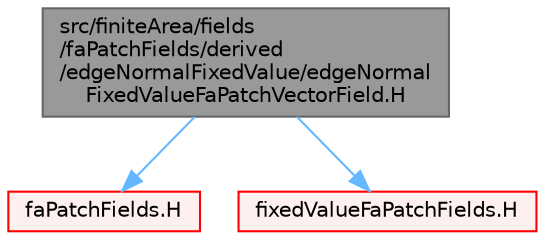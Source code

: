 digraph "src/finiteArea/fields/faPatchFields/derived/edgeNormalFixedValue/edgeNormalFixedValueFaPatchVectorField.H"
{
 // LATEX_PDF_SIZE
  bgcolor="transparent";
  edge [fontname=Helvetica,fontsize=10,labelfontname=Helvetica,labelfontsize=10];
  node [fontname=Helvetica,fontsize=10,shape=box,height=0.2,width=0.4];
  Node1 [id="Node000001",label="src/finiteArea/fields\l/faPatchFields/derived\l/edgeNormalFixedValue/edgeNormal\lFixedValueFaPatchVectorField.H",height=0.2,width=0.4,color="gray40", fillcolor="grey60", style="filled", fontcolor="black",tooltip=" "];
  Node1 -> Node2 [id="edge1_Node000001_Node000002",color="steelblue1",style="solid",tooltip=" "];
  Node2 [id="Node000002",label="faPatchFields.H",height=0.2,width=0.4,color="red", fillcolor="#FFF0F0", style="filled",URL="$faPatchFields_8H.html",tooltip="Declarations for faPatchField types."];
  Node1 -> Node239 [id="edge2_Node000001_Node000239",color="steelblue1",style="solid",tooltip=" "];
  Node239 [id="Node000239",label="fixedValueFaPatchFields.H",height=0.2,width=0.4,color="red", fillcolor="#FFF0F0", style="filled",URL="$fixedValueFaPatchFields_8H.html",tooltip=" "];
}
